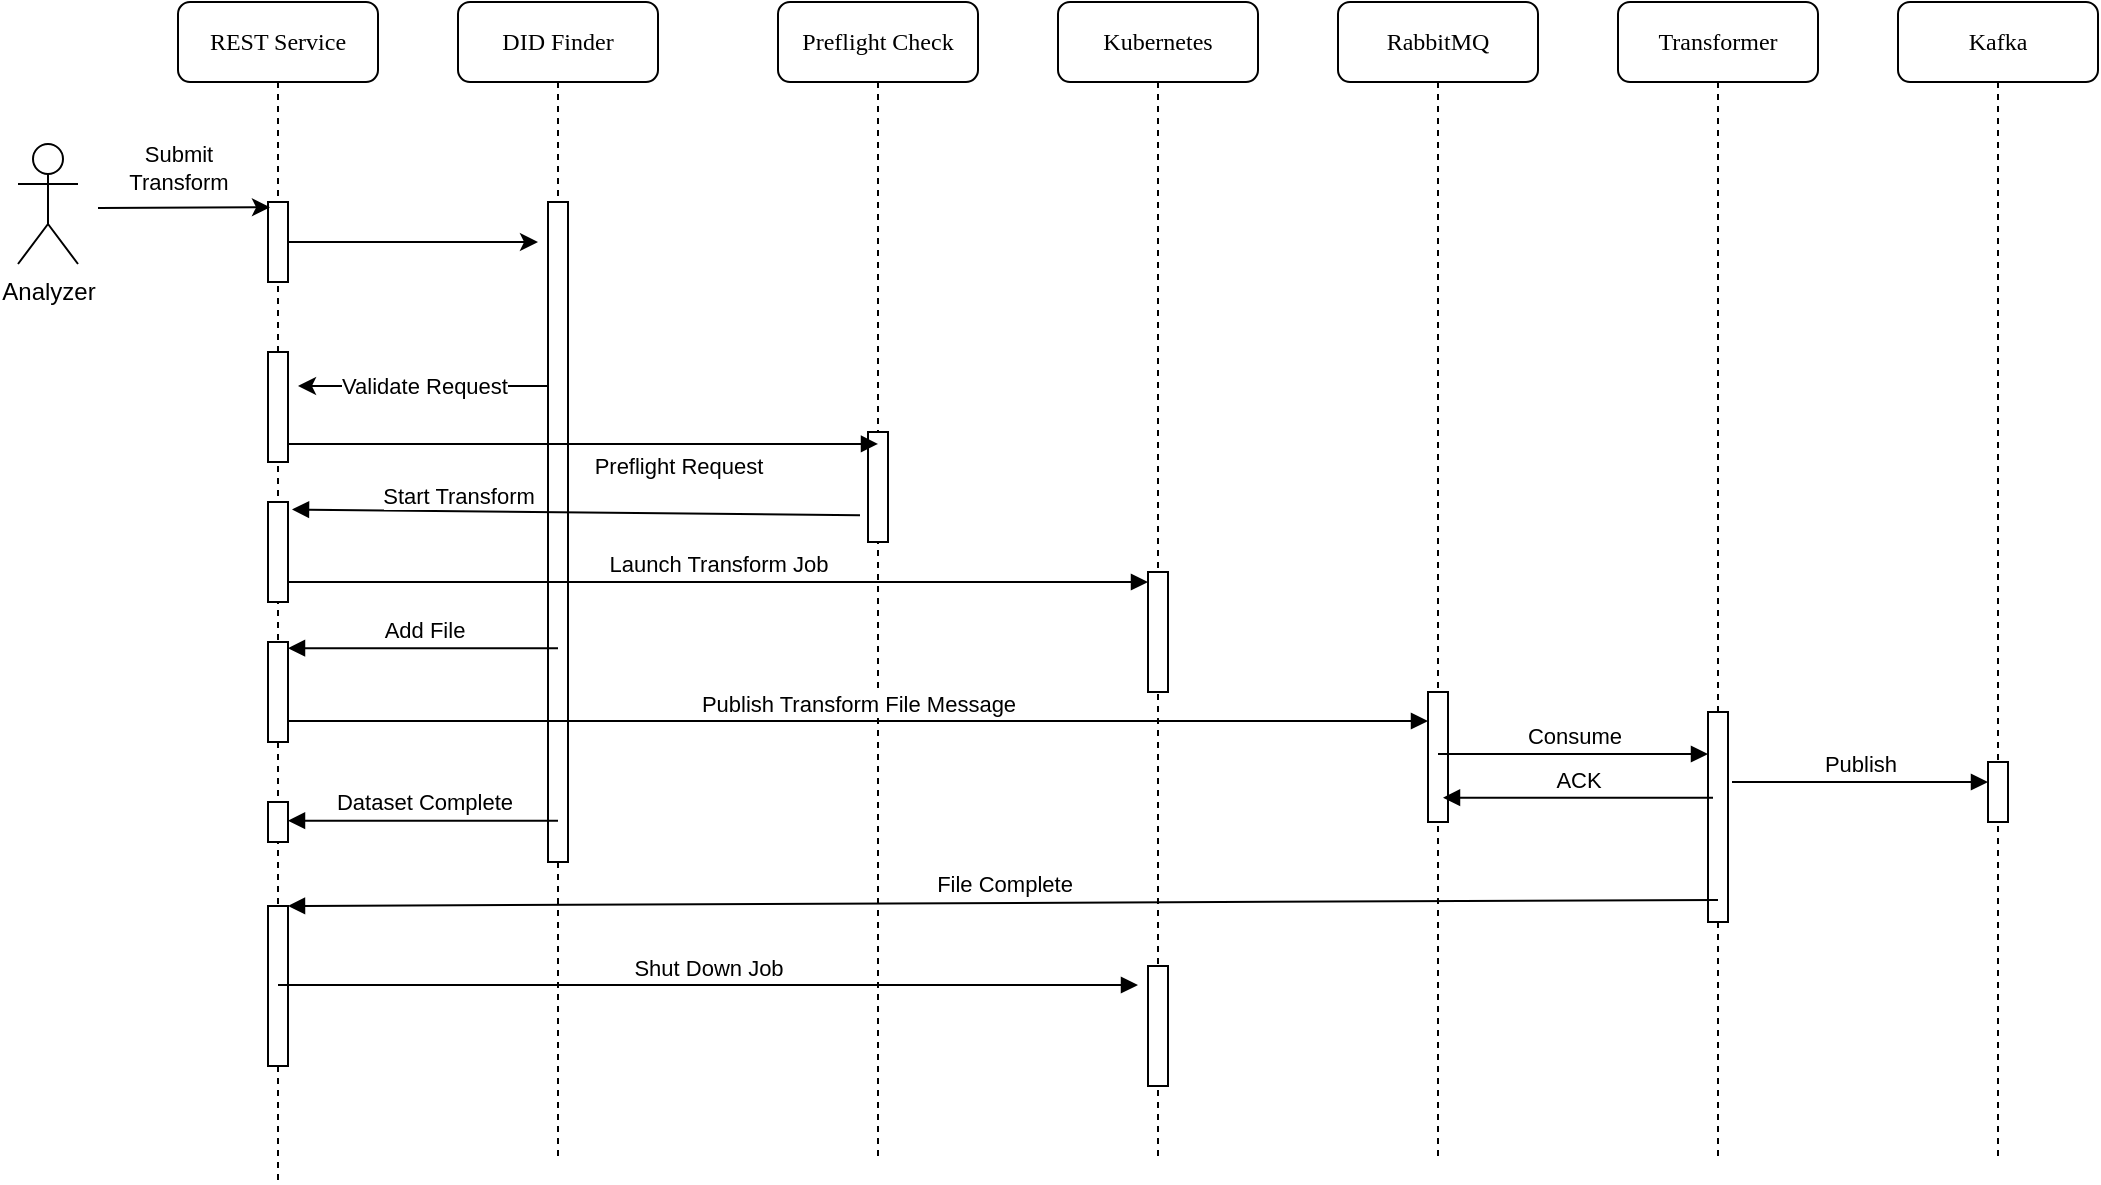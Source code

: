 <mxfile version="12.0.0" type="device" pages="1"><diagram name="Page-1" id="13e1069c-82ec-6db2-03f1-153e76fe0fe0"><mxGraphModel dx="1412" dy="748" grid="1" gridSize="10" guides="1" tooltips="1" connect="1" arrows="1" fold="1" page="1" pageScale="1" pageWidth="1100" pageHeight="850" background="#ffffff" math="0" shadow="0"><root><mxCell id="0"/><mxCell id="1" parent="0"/><mxCell id="7baba1c4bc27f4b0-2" value="DID Finder" style="shape=umlLifeline;perimeter=lifelinePerimeter;whiteSpace=wrap;html=1;container=1;collapsible=0;recursiveResize=0;outlineConnect=0;rounded=1;shadow=0;comic=0;labelBackgroundColor=none;strokeColor=#000000;strokeWidth=1;fillColor=#FFFFFF;fontFamily=Verdana;fontSize=12;fontColor=#000000;align=center;" parent="1" vertex="1"><mxGeometry x="240" y="80" width="100" height="580" as="geometry"/></mxCell><mxCell id="7baba1c4bc27f4b0-10" value="" style="html=1;points=[];perimeter=orthogonalPerimeter;rounded=0;shadow=0;comic=0;labelBackgroundColor=none;strokeColor=#000000;strokeWidth=1;fillColor=#FFFFFF;fontFamily=Verdana;fontSize=12;fontColor=#000000;align=center;" parent="7baba1c4bc27f4b0-2" vertex="1"><mxGeometry x="45" y="100" width="10" height="330" as="geometry"/></mxCell><mxCell id="7baba1c4bc27f4b0-3" value="Preflight Check" style="shape=umlLifeline;perimeter=lifelinePerimeter;whiteSpace=wrap;html=1;container=1;collapsible=0;recursiveResize=0;outlineConnect=0;rounded=1;shadow=0;comic=0;labelBackgroundColor=none;strokeColor=#000000;strokeWidth=1;fillColor=#FFFFFF;fontFamily=Verdana;fontSize=12;fontColor=#000000;align=center;" parent="1" vertex="1"><mxGeometry x="400" y="80" width="100" height="580" as="geometry"/></mxCell><mxCell id="7baba1c4bc27f4b0-13" value="" style="html=1;points=[];perimeter=orthogonalPerimeter;rounded=0;shadow=0;comic=0;labelBackgroundColor=none;strokeColor=#000000;strokeWidth=1;fillColor=#FFFFFF;fontFamily=Verdana;fontSize=12;fontColor=#000000;align=center;" parent="7baba1c4bc27f4b0-3" vertex="1"><mxGeometry x="45" y="215" width="10" height="55" as="geometry"/></mxCell><mxCell id="7baba1c4bc27f4b0-4" value="Kubernetes" style="shape=umlLifeline;perimeter=lifelinePerimeter;whiteSpace=wrap;html=1;container=1;collapsible=0;recursiveResize=0;outlineConnect=0;rounded=1;shadow=0;comic=0;labelBackgroundColor=none;strokeColor=#000000;strokeWidth=1;fillColor=#FFFFFF;fontFamily=Verdana;fontSize=12;fontColor=#000000;align=center;" parent="1" vertex="1"><mxGeometry x="540" y="80" width="100" height="580" as="geometry"/></mxCell><mxCell id="7baba1c4bc27f4b0-16" value="" style="html=1;points=[];perimeter=orthogonalPerimeter;rounded=0;shadow=0;comic=0;labelBackgroundColor=none;strokeColor=#000000;strokeWidth=1;fillColor=#FFFFFF;fontFamily=Verdana;fontSize=12;fontColor=#000000;align=center;" parent="7baba1c4bc27f4b0-4" vertex="1"><mxGeometry x="45" y="285" width="10" height="60" as="geometry"/></mxCell><mxCell id="7baba1c4bc27f4b0-5" value="RabbitMQ" style="shape=umlLifeline;perimeter=lifelinePerimeter;whiteSpace=wrap;html=1;container=1;collapsible=0;recursiveResize=0;outlineConnect=0;rounded=1;shadow=0;comic=0;labelBackgroundColor=none;strokeColor=#000000;strokeWidth=1;fillColor=#FFFFFF;fontFamily=Verdana;fontSize=12;fontColor=#000000;align=center;" parent="1" vertex="1"><mxGeometry x="680" y="80" width="100" height="580" as="geometry"/></mxCell><mxCell id="7baba1c4bc27f4b0-6" value="Transformer" style="shape=umlLifeline;perimeter=lifelinePerimeter;whiteSpace=wrap;html=1;container=1;collapsible=0;recursiveResize=0;outlineConnect=0;rounded=1;shadow=0;comic=0;labelBackgroundColor=none;strokeColor=#000000;strokeWidth=1;fillColor=#FFFFFF;fontFamily=Verdana;fontSize=12;fontColor=#000000;align=center;" parent="1" vertex="1"><mxGeometry x="820" y="80" width="100" height="580" as="geometry"/></mxCell><mxCell id="7baba1c4bc27f4b0-7" value="Kafka" style="shape=umlLifeline;perimeter=lifelinePerimeter;whiteSpace=wrap;html=1;container=1;collapsible=0;recursiveResize=0;outlineConnect=0;rounded=1;shadow=0;comic=0;labelBackgroundColor=none;strokeColor=#000000;strokeWidth=1;fillColor=#FFFFFF;fontFamily=Verdana;fontSize=12;fontColor=#000000;align=center;" parent="1" vertex="1"><mxGeometry x="960" y="80" width="100" height="580" as="geometry"/></mxCell><mxCell id="7baba1c4bc27f4b0-8" value="REST Service" style="shape=umlLifeline;perimeter=lifelinePerimeter;whiteSpace=wrap;html=1;container=1;collapsible=0;recursiveResize=0;outlineConnect=0;rounded=1;shadow=0;comic=0;labelBackgroundColor=none;strokeColor=#000000;strokeWidth=1;fillColor=#FFFFFF;fontFamily=Verdana;fontSize=12;fontColor=#000000;align=center;" parent="1" vertex="1"><mxGeometry x="100" y="80" width="100" height="590" as="geometry"/></mxCell><mxCell id="7baba1c4bc27f4b0-9" value="" style="html=1;points=[];perimeter=orthogonalPerimeter;rounded=0;shadow=0;comic=0;labelBackgroundColor=none;strokeColor=#000000;strokeWidth=1;fillColor=#FFFFFF;fontFamily=Verdana;fontSize=12;fontColor=#000000;align=center;" parent="7baba1c4bc27f4b0-8" vertex="1"><mxGeometry x="45" y="100" width="10" height="40" as="geometry"/></mxCell><mxCell id="pG1sV_DAzOMgxtfydjvM-11" value="" style="html=1;points=[];perimeter=orthogonalPerimeter;" vertex="1" parent="7baba1c4bc27f4b0-8"><mxGeometry x="45" y="175" width="10" height="55" as="geometry"/></mxCell><mxCell id="pG1sV_DAzOMgxtfydjvM-14" value="" style="html=1;points=[];perimeter=orthogonalPerimeter;" vertex="1" parent="7baba1c4bc27f4b0-8"><mxGeometry x="45" y="250" width="10" height="50" as="geometry"/></mxCell><mxCell id="pG1sV_DAzOMgxtfydjvM-18" value="" style="html=1;points=[];perimeter=orthogonalPerimeter;" vertex="1" parent="7baba1c4bc27f4b0-8"><mxGeometry x="45" y="320" width="10" height="50" as="geometry"/></mxCell><mxCell id="pG1sV_DAzOMgxtfydjvM-21" value="" style="html=1;points=[];perimeter=orthogonalPerimeter;" vertex="1" parent="7baba1c4bc27f4b0-8"><mxGeometry x="45" y="400" width="10" height="20" as="geometry"/></mxCell><mxCell id="pG1sV_DAzOMgxtfydjvM-26" value="" style="html=1;points=[];perimeter=orthogonalPerimeter;" vertex="1" parent="7baba1c4bc27f4b0-8"><mxGeometry x="45" y="452" width="10" height="80" as="geometry"/></mxCell><mxCell id="7baba1c4bc27f4b0-19" value="" style="html=1;points=[];perimeter=orthogonalPerimeter;rounded=0;shadow=0;comic=0;labelBackgroundColor=none;strokeColor=#000000;strokeWidth=1;fillColor=#FFFFFF;fontFamily=Verdana;fontSize=12;fontColor=#000000;align=center;" parent="1" vertex="1"><mxGeometry x="725" y="425" width="10" height="65" as="geometry"/></mxCell><mxCell id="7baba1c4bc27f4b0-25" value="" style="html=1;points=[];perimeter=orthogonalPerimeter;rounded=0;shadow=0;comic=0;labelBackgroundColor=none;strokeColor=#000000;strokeWidth=1;fillColor=#FFFFFF;fontFamily=Verdana;fontSize=12;fontColor=#000000;align=center;" parent="1" vertex="1"><mxGeometry x="1005" y="460" width="10" height="30" as="geometry"/></mxCell><mxCell id="7baba1c4bc27f4b0-28" value="" style="html=1;points=[];perimeter=orthogonalPerimeter;rounded=0;shadow=0;comic=0;labelBackgroundColor=none;strokeColor=#000000;strokeWidth=1;fillColor=#FFFFFF;fontFamily=Verdana;fontSize=12;fontColor=#000000;align=center;" parent="1" vertex="1"><mxGeometry x="865" y="435" width="10" height="105" as="geometry"/></mxCell><mxCell id="pG1sV_DAzOMgxtfydjvM-1" value="Analyzer" style="shape=umlActor;verticalLabelPosition=bottom;labelBackgroundColor=#ffffff;verticalAlign=top;html=1;outlineConnect=0;" vertex="1" parent="1"><mxGeometry x="20" y="151" width="30" height="60" as="geometry"/></mxCell><mxCell id="pG1sV_DAzOMgxtfydjvM-3" value="Submit&lt;br&gt;Transform" style="endArrow=classic;html=1;entryX=0.1;entryY=0.066;entryDx=0;entryDy=0;entryPerimeter=0;" edge="1" parent="1" target="7baba1c4bc27f4b0-9"><mxGeometry x="-0.065" y="20" width="50" height="50" relative="1" as="geometry"><mxPoint x="60" y="183" as="sourcePoint"/><mxPoint x="120" y="210" as="targetPoint"/><mxPoint as="offset"/></mxGeometry></mxCell><mxCell id="pG1sV_DAzOMgxtfydjvM-8" value="" style="endArrow=classic;html=1;" edge="1" parent="1"><mxGeometry width="50" height="50" relative="1" as="geometry"><mxPoint x="155" y="200" as="sourcePoint"/><mxPoint x="280" y="200" as="targetPoint"/></mxGeometry></mxCell><mxCell id="pG1sV_DAzOMgxtfydjvM-12" value="Validate Request" style="edgeStyle=orthogonalEdgeStyle;rounded=0;orthogonalLoop=1;jettySize=auto;html=1;" edge="1" parent="1"><mxGeometry relative="1" as="geometry"><mxPoint x="160" y="272" as="targetPoint"/><mxPoint x="285" y="272" as="sourcePoint"/></mxGeometry></mxCell><mxCell id="pG1sV_DAzOMgxtfydjvM-13" value="Preflight Request" style="html=1;verticalAlign=bottom;startArrow=none;startFill=0;endArrow=block;startSize=8;entryX=0.5;entryY=0.111;entryDx=0;entryDy=0;entryPerimeter=0;" edge="1" parent="1"><mxGeometry x="0.322" y="-20" width="60" relative="1" as="geometry"><mxPoint x="155" y="301" as="sourcePoint"/><mxPoint x="450" y="300.99" as="targetPoint"/><mxPoint as="offset"/></mxGeometry></mxCell><mxCell id="pG1sV_DAzOMgxtfydjvM-15" value="Start Transform" style="html=1;verticalAlign=bottom;endArrow=block;exitX=-0.4;exitY=0.756;exitDx=0;exitDy=0;exitPerimeter=0;entryX=1.2;entryY=0.075;entryDx=0;entryDy=0;entryPerimeter=0;" edge="1" parent="1" source="7baba1c4bc27f4b0-13" target="pG1sV_DAzOMgxtfydjvM-14"><mxGeometry x="0.416" y="1" width="80" relative="1" as="geometry"><mxPoint x="200" y="409.5" as="sourcePoint"/><mxPoint x="280" y="409.5" as="targetPoint"/><mxPoint as="offset"/></mxGeometry></mxCell><mxCell id="pG1sV_DAzOMgxtfydjvM-16" value="Launch Transform Job" style="html=1;verticalAlign=bottom;endArrow=block;" edge="1" parent="1"><mxGeometry width="80" relative="1" as="geometry"><mxPoint x="155" y="370" as="sourcePoint"/><mxPoint x="585" y="370" as="targetPoint"/></mxGeometry></mxCell><mxCell id="pG1sV_DAzOMgxtfydjvM-19" value="Add File" style="html=1;verticalAlign=bottom;endArrow=block;exitX=0.5;exitY=0.676;exitDx=0;exitDy=0;exitPerimeter=0;" edge="1" parent="1" source="7baba1c4bc27f4b0-10" target="pG1sV_DAzOMgxtfydjvM-18"><mxGeometry width="80" relative="1" as="geometry"><mxPoint x="280" y="400" as="sourcePoint"/><mxPoint x="90" y="680" as="targetPoint"/></mxGeometry></mxCell><mxCell id="pG1sV_DAzOMgxtfydjvM-20" value="Publish Transform File Message" style="html=1;verticalAlign=bottom;endArrow=block;" edge="1" parent="1" target="7baba1c4bc27f4b0-19"><mxGeometry width="80" relative="1" as="geometry"><mxPoint x="155" y="439.5" as="sourcePoint"/><mxPoint x="235" y="439.5" as="targetPoint"/></mxGeometry></mxCell><mxCell id="pG1sV_DAzOMgxtfydjvM-22" value="Dataset Complete" style="html=1;verticalAlign=bottom;endArrow=block;exitX=0.5;exitY=0.676;exitDx=0;exitDy=0;exitPerimeter=0;" edge="1" parent="1"><mxGeometry width="80" relative="1" as="geometry"><mxPoint x="290" y="489.34" as="sourcePoint"/><mxPoint x="155" y="489.34" as="targetPoint"/></mxGeometry></mxCell><mxCell id="pG1sV_DAzOMgxtfydjvM-23" value="Consume" style="html=1;verticalAlign=bottom;endArrow=block;entryX=0;entryY=0.2;entryDx=0;entryDy=0;entryPerimeter=0;" edge="1" parent="1" source="7baba1c4bc27f4b0-5" target="7baba1c4bc27f4b0-28"><mxGeometry width="80" relative="1" as="geometry"><mxPoint x="270" y="620" as="sourcePoint"/><mxPoint x="790" y="480" as="targetPoint"/></mxGeometry></mxCell><mxCell id="pG1sV_DAzOMgxtfydjvM-24" value="ACK" style="html=1;verticalAlign=bottom;endArrow=block;exitX=0.5;exitY=0.676;exitDx=0;exitDy=0;exitPerimeter=0;" edge="1" parent="1"><mxGeometry width="80" relative="1" as="geometry"><mxPoint x="867.5" y="477.84" as="sourcePoint"/><mxPoint x="732.5" y="477.84" as="targetPoint"/></mxGeometry></mxCell><mxCell id="pG1sV_DAzOMgxtfydjvM-25" value="Publish" style="html=1;verticalAlign=bottom;endArrow=block;" edge="1" parent="1" target="7baba1c4bc27f4b0-25"><mxGeometry width="80" relative="1" as="geometry"><mxPoint x="877" y="470" as="sourcePoint"/><mxPoint x="1070" y="560" as="targetPoint"/></mxGeometry></mxCell><mxCell id="pG1sV_DAzOMgxtfydjvM-27" value="File Complete" style="html=1;verticalAlign=bottom;endArrow=block;exitX=0.5;exitY=0.895;exitDx=0;exitDy=0;exitPerimeter=0;" edge="1" parent="1" source="7baba1c4bc27f4b0-28" target="pG1sV_DAzOMgxtfydjvM-26"><mxGeometry width="80" relative="1" as="geometry"><mxPoint x="370" y="550" as="sourcePoint"/><mxPoint x="450" y="550" as="targetPoint"/></mxGeometry></mxCell><mxCell id="pG1sV_DAzOMgxtfydjvM-28" value="" style="html=1;points=[];perimeter=orthogonalPerimeter;rounded=0;shadow=0;comic=0;labelBackgroundColor=none;strokeColor=#000000;strokeWidth=1;fillColor=#FFFFFF;fontFamily=Verdana;fontSize=12;fontColor=#000000;align=center;" vertex="1" parent="1"><mxGeometry x="585" y="562" width="10" height="60" as="geometry"/></mxCell><mxCell id="pG1sV_DAzOMgxtfydjvM-29" value="Shut Down Job" style="html=1;verticalAlign=bottom;endArrow=block;" edge="1" parent="1"><mxGeometry width="80" relative="1" as="geometry"><mxPoint x="150" y="571.5" as="sourcePoint"/><mxPoint x="580" y="571.5" as="targetPoint"/></mxGeometry></mxCell></root></mxGraphModel></diagram></mxfile>